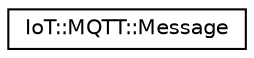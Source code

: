 digraph "Graphical Class Hierarchy"
{
 // LATEX_PDF_SIZE
  edge [fontname="Helvetica",fontsize="10",labelfontname="Helvetica",labelfontsize="10"];
  node [fontname="Helvetica",fontsize="10",shape=record];
  rankdir="LR";
  Node0 [label="IoT::MQTT::Message",height=0.2,width=0.4,color="black", fillcolor="white", style="filled",URL="$structIoT_1_1MQTT_1_1Message.html",tooltip="This structure encapsulates a MQTT message."];
}
